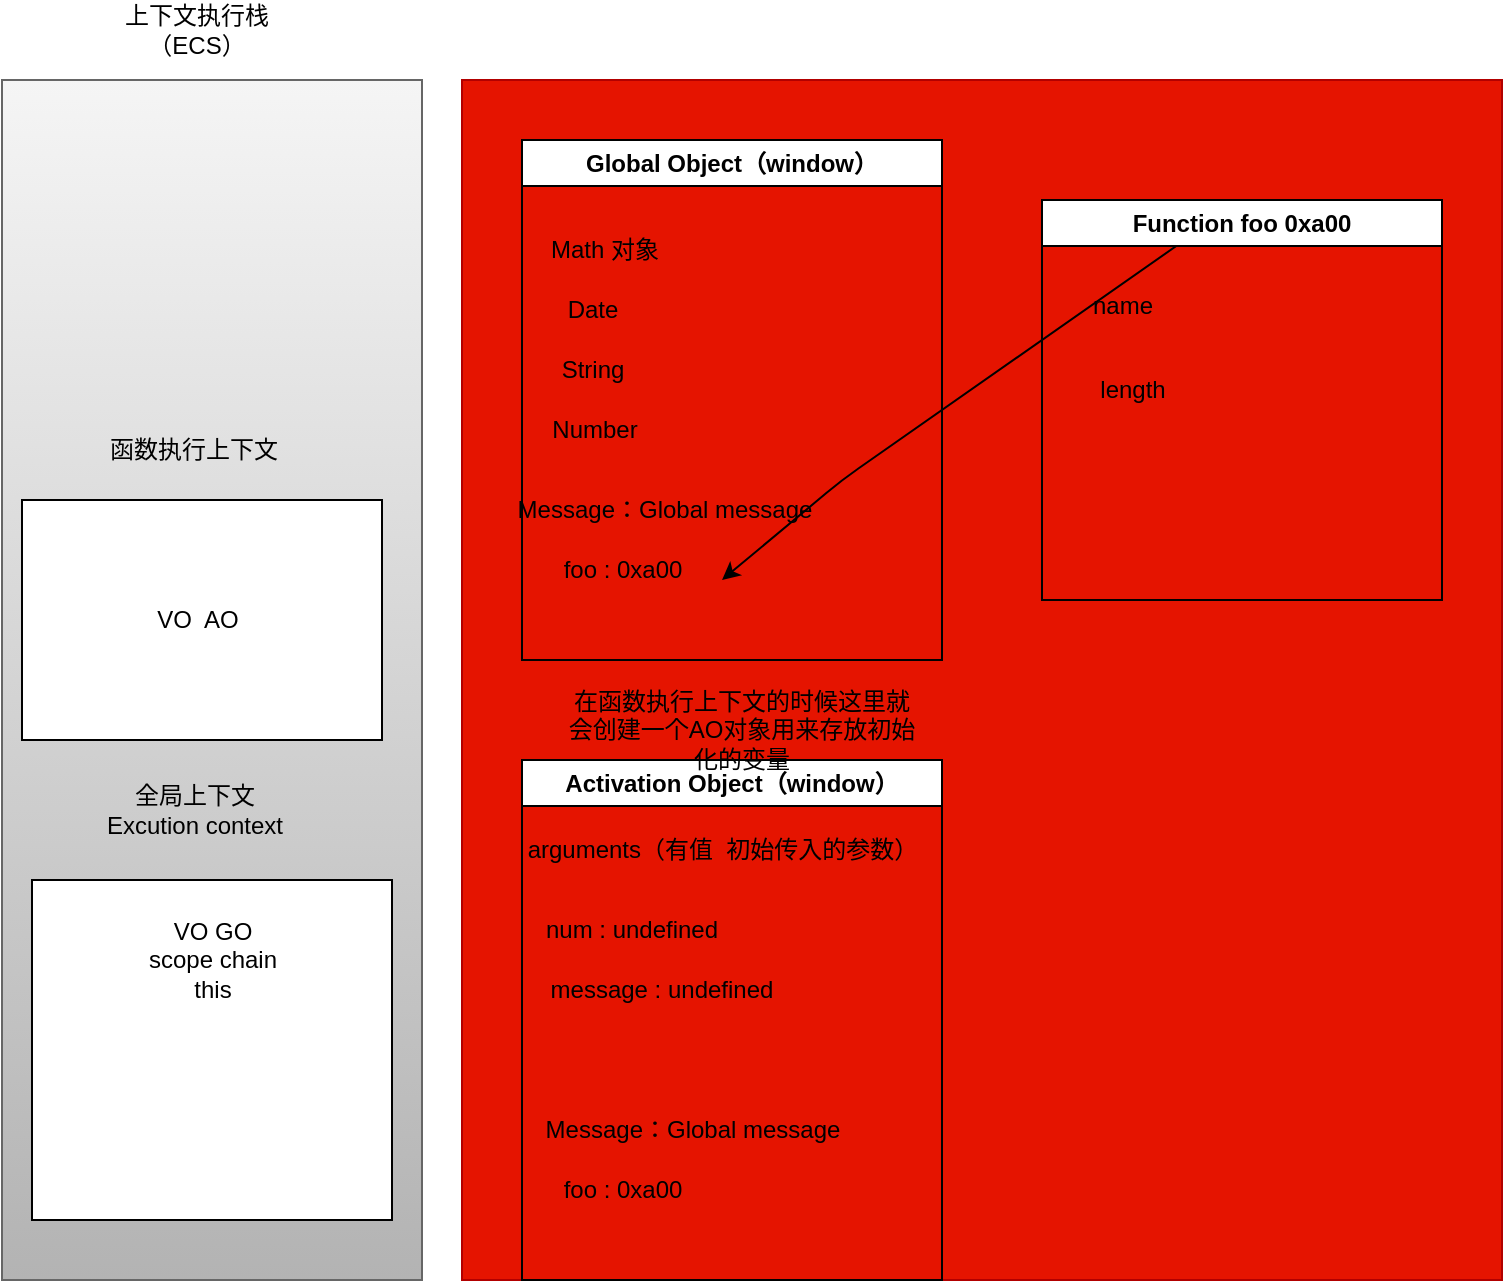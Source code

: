 <mxfile>
    <diagram id="_H6Fki5OS9uh8HKN5I-v" name="第 1 页">
        <mxGraphModel dx="468" dy="1139" grid="1" gridSize="10" guides="1" tooltips="1" connect="1" arrows="1" fold="1" page="1" pageScale="1" pageWidth="827" pageHeight="1169" math="0" shadow="0">
            <root>
                <mxCell id="0"/>
                <mxCell id="1" parent="0"/>
                <mxCell id="2" value="" style="rounded=0;whiteSpace=wrap;html=1;fillColor=#f5f5f5;strokeColor=#666666;gradientColor=#b3b3b3;" vertex="1" parent="1">
                    <mxGeometry x="30" y="170" width="210" height="600" as="geometry"/>
                </mxCell>
                <mxCell id="3" value="" style="rounded=0;whiteSpace=wrap;html=1;fillColor=#e51400;fontColor=#ffffff;strokeColor=#B20000;" vertex="1" parent="1">
                    <mxGeometry x="260" y="170" width="520" height="600" as="geometry"/>
                </mxCell>
                <mxCell id="4" value="Global Object（window）" style="swimlane;whiteSpace=wrap;html=1;" vertex="1" parent="1">
                    <mxGeometry x="290" y="200" width="210" height="260" as="geometry"/>
                </mxCell>
                <mxCell id="5" value="Math 对象" style="text;html=1;align=center;verticalAlign=middle;resizable=0;points=[];autosize=1;strokeColor=none;fillColor=none;" vertex="1" parent="4">
                    <mxGeometry x="1" y="40" width="80" height="30" as="geometry"/>
                </mxCell>
                <mxCell id="6" value="Date" style="text;html=1;align=center;verticalAlign=middle;resizable=0;points=[];autosize=1;strokeColor=none;fillColor=none;" vertex="1" parent="4">
                    <mxGeometry x="10" y="70" width="50" height="30" as="geometry"/>
                </mxCell>
                <mxCell id="7" value="" style="edgeStyle=none;html=1;" edge="1" parent="4" source="6" target="5">
                    <mxGeometry relative="1" as="geometry"/>
                </mxCell>
                <mxCell id="8" value="String" style="text;html=1;align=center;verticalAlign=middle;resizable=0;points=[];autosize=1;strokeColor=none;fillColor=none;" vertex="1" parent="4">
                    <mxGeometry x="10" y="100" width="50" height="30" as="geometry"/>
                </mxCell>
                <mxCell id="9" value="Number" style="text;html=1;align=center;verticalAlign=middle;resizable=0;points=[];autosize=1;strokeColor=none;fillColor=none;" vertex="1" parent="4">
                    <mxGeometry x="1" y="130" width="70" height="30" as="geometry"/>
                </mxCell>
                <mxCell id="10" value="Message：Global message" style="text;html=1;align=center;verticalAlign=middle;resizable=0;points=[];autosize=1;strokeColor=none;fillColor=none;" vertex="1" parent="4">
                    <mxGeometry x="-14" y="170" width="170" height="30" as="geometry"/>
                </mxCell>
                <mxCell id="11" value="foo : 0xa00" style="text;html=1;align=center;verticalAlign=middle;resizable=0;points=[];autosize=1;strokeColor=none;fillColor=none;" vertex="1" parent="4">
                    <mxGeometry x="10" y="200" width="80" height="30" as="geometry"/>
                </mxCell>
                <mxCell id="12" value="" style="endArrow=classic;startArrow=classic;html=1;entryX=0.5;entryY=0;entryDx=0;entryDy=0;" edge="1" parent="4" target="14">
                    <mxGeometry width="50" height="50" relative="1" as="geometry">
                        <mxPoint x="100" y="220" as="sourcePoint"/>
                        <mxPoint x="150" y="170" as="targetPoint"/>
                        <Array as="points">
                            <mxPoint x="160" y="170"/>
                        </Array>
                    </mxGeometry>
                </mxCell>
                <mxCell id="13" value="上下文执行栈（ECS）" style="text;html=1;align=center;verticalAlign=middle;whiteSpace=wrap;rounded=0;" vertex="1" parent="1">
                    <mxGeometry x="80" y="130" width="95" height="30" as="geometry"/>
                </mxCell>
                <mxCell id="14" value="Function foo 0xa00" style="swimlane;whiteSpace=wrap;html=1;" vertex="1" parent="1">
                    <mxGeometry x="550" y="230" width="200" height="200" as="geometry"/>
                </mxCell>
                <mxCell id="15" value="length" style="text;html=1;align=center;verticalAlign=middle;resizable=0;points=[];autosize=1;strokeColor=none;fillColor=none;" vertex="1" parent="14">
                    <mxGeometry x="15" y="80" width="60" height="30" as="geometry"/>
                </mxCell>
                <mxCell id="16" value="name" style="text;html=1;align=center;verticalAlign=middle;resizable=0;points=[];autosize=1;strokeColor=none;fillColor=none;" vertex="1" parent="14">
                    <mxGeometry x="15" y="38" width="50" height="30" as="geometry"/>
                </mxCell>
                <mxCell id="17" value="" style="rounded=0;whiteSpace=wrap;html=1;" vertex="1" parent="1">
                    <mxGeometry x="45" y="570" width="180" height="170" as="geometry"/>
                </mxCell>
                <mxCell id="21" value="全局上下文&lt;div&gt;Excution context&lt;/div&gt;" style="text;html=1;align=center;verticalAlign=middle;whiteSpace=wrap;rounded=0;" vertex="1" parent="1">
                    <mxGeometry x="80" y="520" width="92.5" height="30" as="geometry"/>
                </mxCell>
                <mxCell id="26" value="VO GO&lt;div&gt;scope chain&lt;/div&gt;&lt;div&gt;this&lt;/div&gt;" style="text;html=1;align=center;verticalAlign=middle;whiteSpace=wrap;rounded=0;" vertex="1" parent="1">
                    <mxGeometry x="72.5" y="580" width="125" height="60" as="geometry"/>
                </mxCell>
                <mxCell id="27" value="" style="rounded=0;whiteSpace=wrap;html=1;" vertex="1" parent="1">
                    <mxGeometry x="40" y="380" width="180" height="120" as="geometry"/>
                </mxCell>
                <mxCell id="28" value="函数执行上下文" style="text;html=1;align=center;verticalAlign=middle;whiteSpace=wrap;rounded=0;" vertex="1" parent="1">
                    <mxGeometry x="76.25" y="340" width="100" height="30" as="geometry"/>
                </mxCell>
                <mxCell id="30" value="VO&amp;nbsp; AO" style="text;html=1;align=center;verticalAlign=middle;whiteSpace=wrap;rounded=0;" vertex="1" parent="1">
                    <mxGeometry x="97.5" y="425" width="60" height="30" as="geometry"/>
                </mxCell>
                <mxCell id="81" value="Activation Object（window）" style="swimlane;whiteSpace=wrap;html=1;" vertex="1" parent="1">
                    <mxGeometry x="290" y="510" width="210" height="260" as="geometry"/>
                </mxCell>
                <mxCell id="82" value="arguments（有值&amp;nbsp; 初始传入的参数）" style="text;html=1;align=center;verticalAlign=middle;resizable=0;points=[];autosize=1;strokeColor=none;fillColor=none;" vertex="1" parent="81">
                    <mxGeometry x="-10" y="30" width="220" height="30" as="geometry"/>
                </mxCell>
                <mxCell id="87" value="Message：Global message" style="text;html=1;align=center;verticalAlign=middle;resizable=0;points=[];autosize=1;strokeColor=none;fillColor=none;" vertex="1" parent="81">
                    <mxGeometry y="170" width="170" height="30" as="geometry"/>
                </mxCell>
                <mxCell id="88" value="foo : 0xa00" style="text;html=1;align=center;verticalAlign=middle;resizable=0;points=[];autosize=1;strokeColor=none;fillColor=none;" vertex="1" parent="81">
                    <mxGeometry x="10" y="200" width="80" height="30" as="geometry"/>
                </mxCell>
                <mxCell id="91" value="num : undefined" style="text;html=1;align=center;verticalAlign=middle;whiteSpace=wrap;rounded=0;" vertex="1" parent="1">
                    <mxGeometry x="290" y="580" width="110" height="30" as="geometry"/>
                </mxCell>
                <mxCell id="92" value="message : undefined" style="text;html=1;align=center;verticalAlign=middle;whiteSpace=wrap;rounded=0;" vertex="1" parent="1">
                    <mxGeometry x="280" y="610" width="160" height="30" as="geometry"/>
                </mxCell>
                <mxCell id="93" value="在函数执行上下文的时候这里就会创建一个AO对象用来存放初始化的变量" style="text;html=1;align=center;verticalAlign=middle;whiteSpace=wrap;rounded=0;" vertex="1" parent="1">
                    <mxGeometry x="310" y="480" width="180" height="30" as="geometry"/>
                </mxCell>
            </root>
        </mxGraphModel>
    </diagram>
</mxfile>